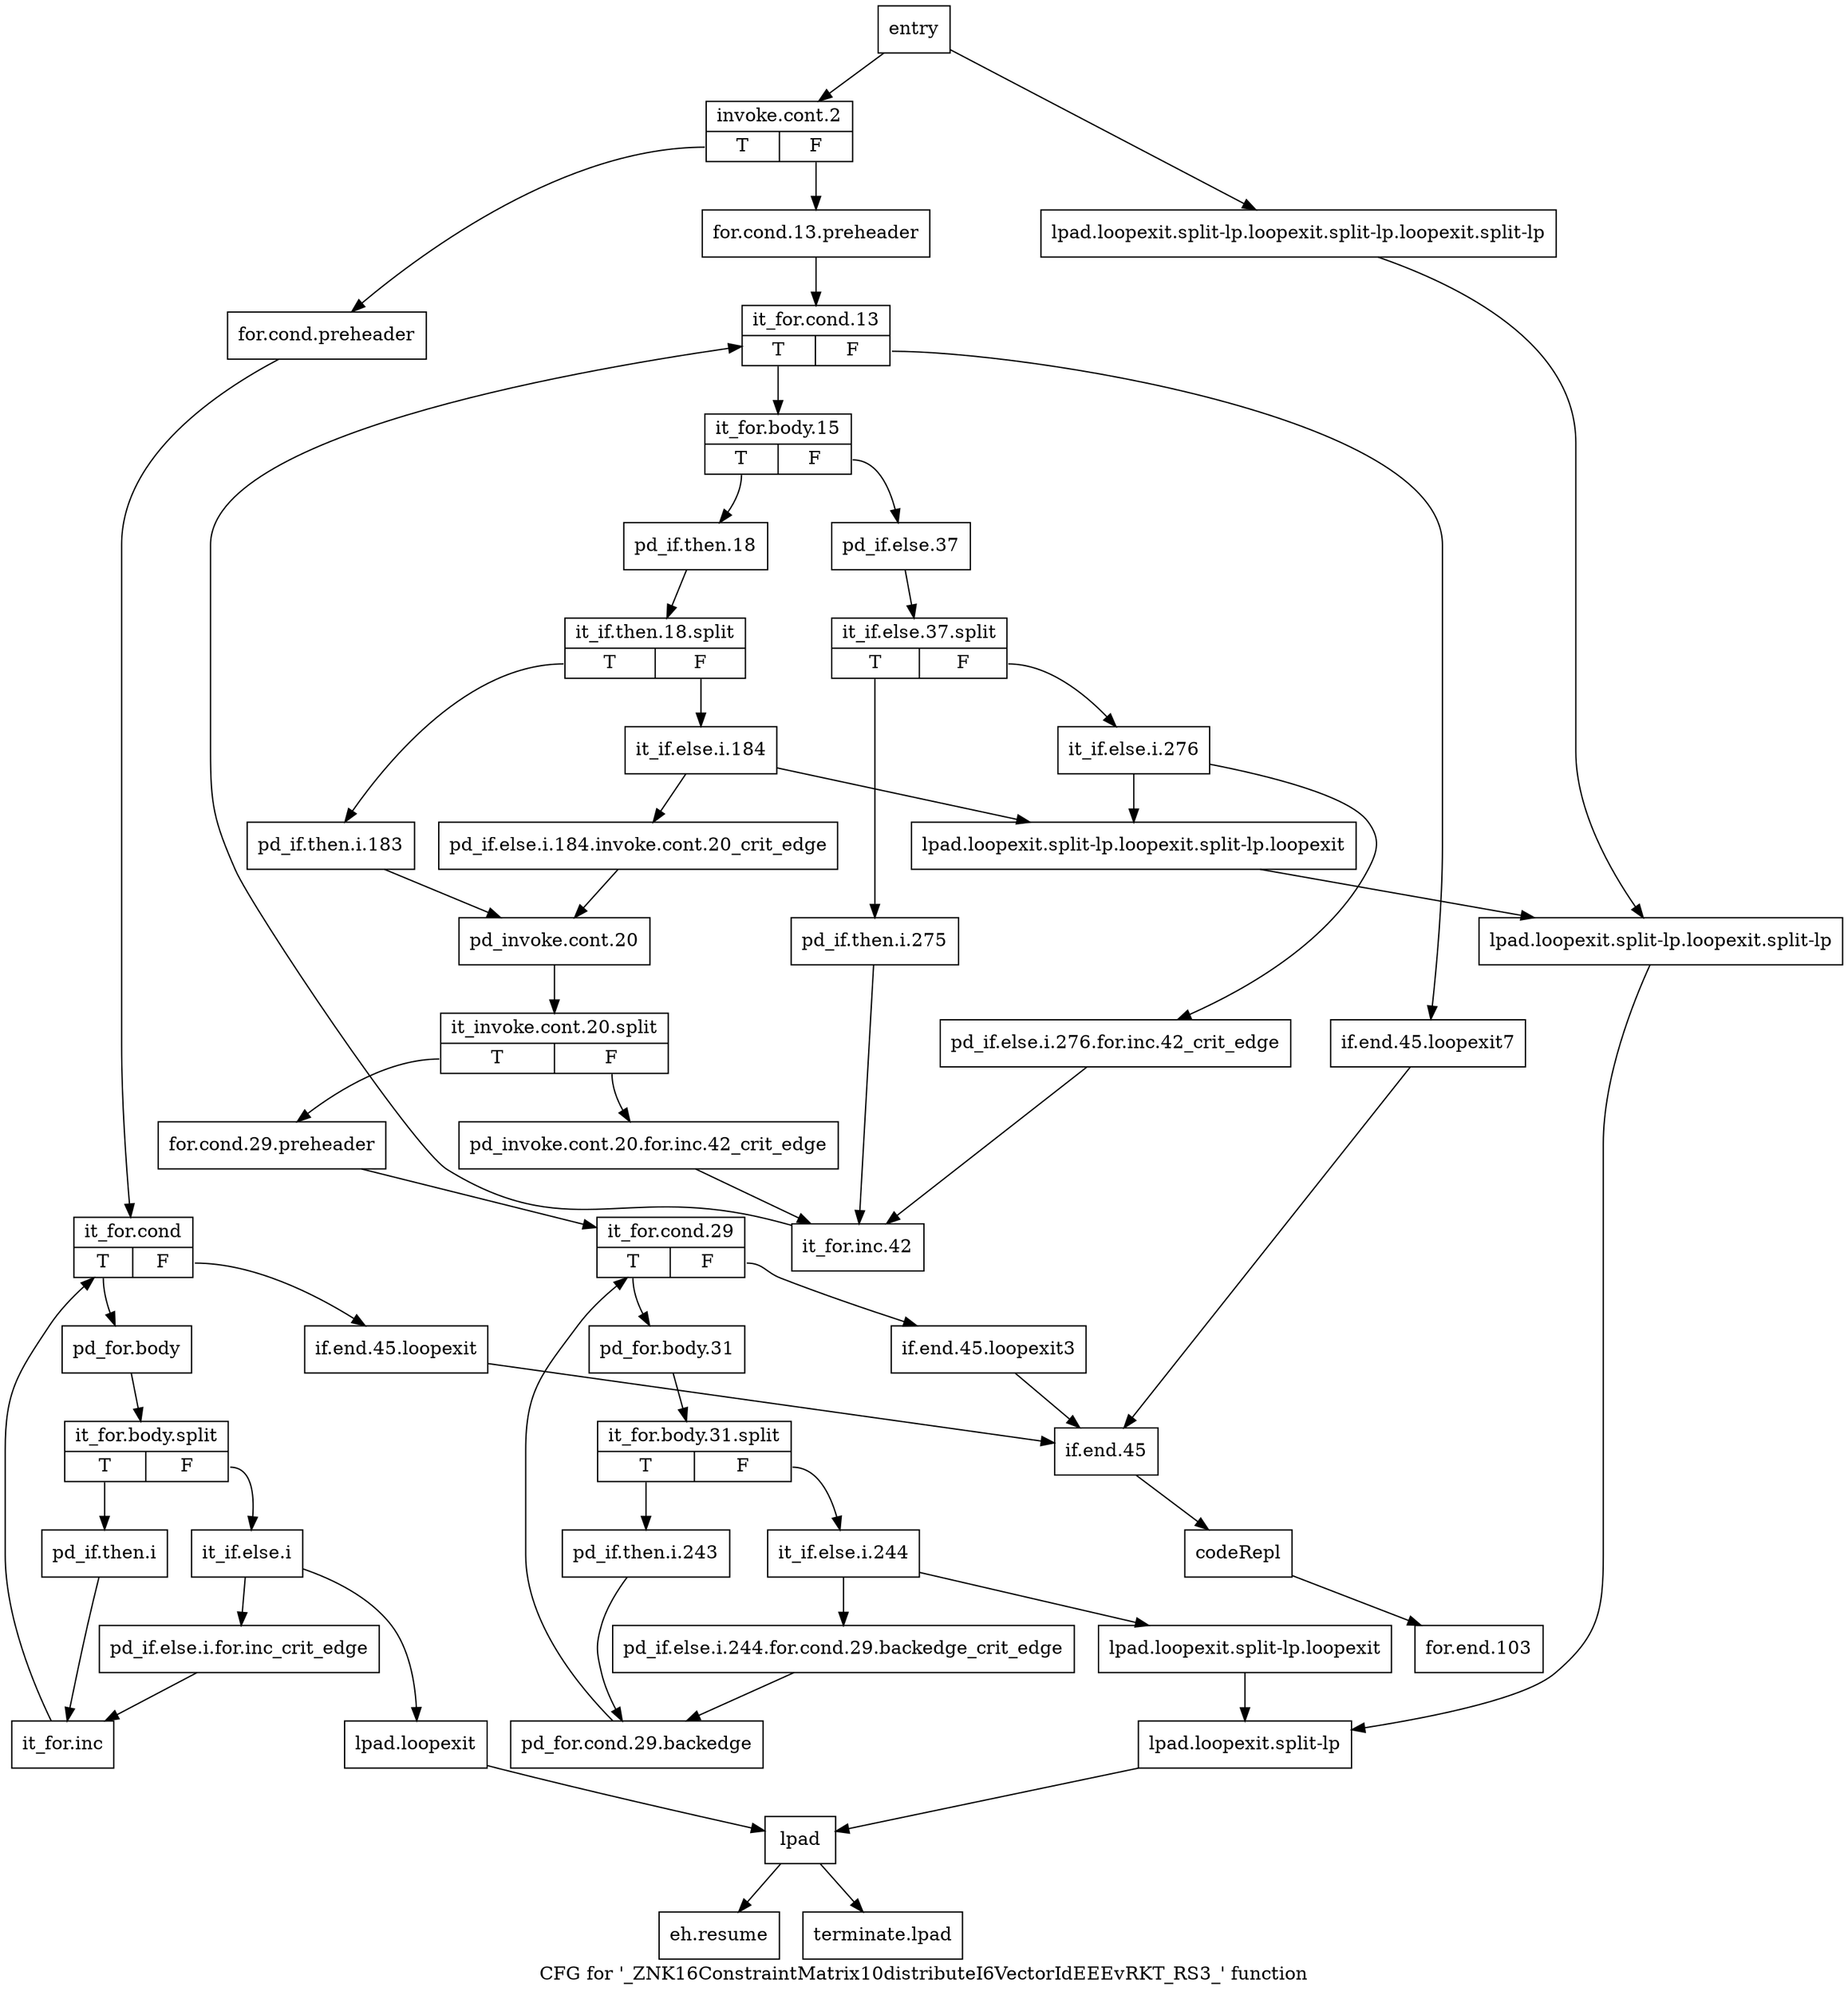 digraph "CFG for '_ZNK16ConstraintMatrix10distributeI6VectorIdEEEvRKT_RS3_' function" {
	label="CFG for '_ZNK16ConstraintMatrix10distributeI6VectorIdEEEvRKT_RS3_' function";

	Node0x4102f50 [shape=record,label="{entry}"];
	Node0x4102f50 -> Node0x4102fa0;
	Node0x4102f50 -> Node0x4103fd0;
	Node0x4102fa0 [shape=record,label="{invoke.cont.2|{<s0>T|<s1>F}}"];
	Node0x4102fa0:s0 -> Node0x4103040;
	Node0x4102fa0:s1 -> Node0x4102ff0;
	Node0x4102ff0 [shape=record,label="{for.cond.13.preheader}"];
	Node0x4102ff0 -> Node0x4104110;
	Node0x4103040 [shape=record,label="{for.cond.preheader}"];
	Node0x4103040 -> Node0x4103090;
	Node0x4103090 [shape=record,label="{it_for.cond|{<s0>T|<s1>F}}"];
	Node0x4103090:s0 -> Node0x41030e0;
	Node0x4103090:s1 -> Node0x4104750;
	Node0x41030e0 [shape=record,label="{pd_for.body}"];
	Node0x41030e0 -> Node0x9bf5050;
	Node0x9bf5050 [shape=record,label="{it_for.body.split|{<s0>T|<s1>F}}"];
	Node0x9bf5050:s0 -> Node0x4103130;
	Node0x9bf5050:s1 -> Node0x41028e0;
	Node0x4103130 [shape=record,label="{pd_if.then.i}"];
	Node0x4103130 -> Node0x4103e90;
	Node0x41028e0 [shape=record,label="{it_if.else.i}"];
	Node0x41028e0 -> Node0x4103180;
	Node0x41028e0 -> Node0x4103ee0;
	Node0x4103180 [shape=record,label="{pd_if.else.i.for.inc_crit_edge}"];
	Node0x4103180 -> Node0x4103e90;
	Node0x4103e90 [shape=record,label="{it_for.inc}"];
	Node0x4103e90 -> Node0x4103090;
	Node0x4103ee0 [shape=record,label="{lpad.loopexit}"];
	Node0x4103ee0 -> Node0x41040c0;
	Node0x4103f30 [shape=record,label="{lpad.loopexit.split-lp.loopexit}"];
	Node0x4103f30 -> Node0x4104070;
	Node0x4103f80 [shape=record,label="{lpad.loopexit.split-lp.loopexit.split-lp.loopexit}"];
	Node0x4103f80 -> Node0x4104020;
	Node0x4103fd0 [shape=record,label="{lpad.loopexit.split-lp.loopexit.split-lp.loopexit.split-lp}"];
	Node0x4103fd0 -> Node0x4104020;
	Node0x4104020 [shape=record,label="{lpad.loopexit.split-lp.loopexit.split-lp}"];
	Node0x4104020 -> Node0x4104070;
	Node0x4104070 [shape=record,label="{lpad.loopexit.split-lp}"];
	Node0x4104070 -> Node0x41040c0;
	Node0x41040c0 [shape=record,label="{lpad}"];
	Node0x41040c0 -> Node0x4104930;
	Node0x41040c0 -> Node0x4104980;
	Node0x4104110 [shape=record,label="{it_for.cond.13|{<s0>T|<s1>F}}"];
	Node0x4104110:s0 -> Node0x4104160;
	Node0x4104110:s1 -> Node0x41047f0;
	Node0x4104160 [shape=record,label="{it_for.body.15|{<s0>T|<s1>F}}"];
	Node0x4104160:s0 -> Node0x41041b0;
	Node0x4104160:s1 -> Node0x41045c0;
	Node0x41041b0 [shape=record,label="{pd_if.then.18}"];
	Node0x41041b0 -> Node0x9f1e390;
	Node0x9f1e390 [shape=record,label="{it_if.then.18.split|{<s0>T|<s1>F}}"];
	Node0x9f1e390:s0 -> Node0x4104200;
	Node0x9f1e390:s1 -> Node0x4104250;
	Node0x4104200 [shape=record,label="{pd_if.then.i.183}"];
	Node0x4104200 -> Node0x41042f0;
	Node0x4104250 [shape=record,label="{it_if.else.i.184}"];
	Node0x4104250 -> Node0x41042a0;
	Node0x4104250 -> Node0x4103f80;
	Node0x41042a0 [shape=record,label="{pd_if.else.i.184.invoke.cont.20_crit_edge}"];
	Node0x41042a0 -> Node0x41042f0;
	Node0x41042f0 [shape=record,label="{pd_invoke.cont.20}"];
	Node0x41042f0 -> Node0x9e96d90;
	Node0x9e96d90 [shape=record,label="{it_invoke.cont.20.split|{<s0>T|<s1>F}}"];
	Node0x9e96d90:s0 -> Node0x4104390;
	Node0x9e96d90:s1 -> Node0x4104340;
	Node0x4104340 [shape=record,label="{pd_invoke.cont.20.for.inc.42_crit_edge}"];
	Node0x4104340 -> Node0x4104700;
	Node0x4104390 [shape=record,label="{for.cond.29.preheader}"];
	Node0x4104390 -> Node0x41043e0;
	Node0x41043e0 [shape=record,label="{it_for.cond.29|{<s0>T|<s1>F}}"];
	Node0x41043e0:s0 -> Node0x4104430;
	Node0x41043e0:s1 -> Node0x41047a0;
	Node0x4104430 [shape=record,label="{pd_for.body.31}"];
	Node0x4104430 -> Node0x9f1ed50;
	Node0x9f1ed50 [shape=record,label="{it_for.body.31.split|{<s0>T|<s1>F}}"];
	Node0x9f1ed50:s0 -> Node0x4104480;
	Node0x9f1ed50:s1 -> Node0x41044d0;
	Node0x4104480 [shape=record,label="{pd_if.then.i.243}"];
	Node0x4104480 -> Node0x4104570;
	Node0x41044d0 [shape=record,label="{it_if.else.i.244}"];
	Node0x41044d0 -> Node0x4104520;
	Node0x41044d0 -> Node0x4103f30;
	Node0x4104520 [shape=record,label="{pd_if.else.i.244.for.cond.29.backedge_crit_edge}"];
	Node0x4104520 -> Node0x4104570;
	Node0x4104570 [shape=record,label="{pd_for.cond.29.backedge}"];
	Node0x4104570 -> Node0x41043e0;
	Node0x41045c0 [shape=record,label="{pd_if.else.37}"];
	Node0x41045c0 -> Node0x9e472f0;
	Node0x9e472f0 [shape=record,label="{it_if.else.37.split|{<s0>T|<s1>F}}"];
	Node0x9e472f0:s0 -> Node0x4104610;
	Node0x9e472f0:s1 -> Node0x4104660;
	Node0x4104610 [shape=record,label="{pd_if.then.i.275}"];
	Node0x4104610 -> Node0x4104700;
	Node0x4104660 [shape=record,label="{it_if.else.i.276}"];
	Node0x4104660 -> Node0x41046b0;
	Node0x4104660 -> Node0x4103f80;
	Node0x41046b0 [shape=record,label="{pd_if.else.i.276.for.inc.42_crit_edge}"];
	Node0x41046b0 -> Node0x4104700;
	Node0x4104700 [shape=record,label="{it_for.inc.42}"];
	Node0x4104700 -> Node0x4104110;
	Node0x4104750 [shape=record,label="{if.end.45.loopexit}"];
	Node0x4104750 -> Node0x4104840;
	Node0x41047a0 [shape=record,label="{if.end.45.loopexit3}"];
	Node0x41047a0 -> Node0x4104840;
	Node0x41047f0 [shape=record,label="{if.end.45.loopexit7}"];
	Node0x41047f0 -> Node0x4104840;
	Node0x4104840 [shape=record,label="{if.end.45}"];
	Node0x4104840 -> Node0x4104890;
	Node0x4104890 [shape=record,label="{codeRepl}"];
	Node0x4104890 -> Node0x41048e0;
	Node0x41048e0 [shape=record,label="{for.end.103}"];
	Node0x4104930 [shape=record,label="{eh.resume}"];
	Node0x4104980 [shape=record,label="{terminate.lpad}"];
}
